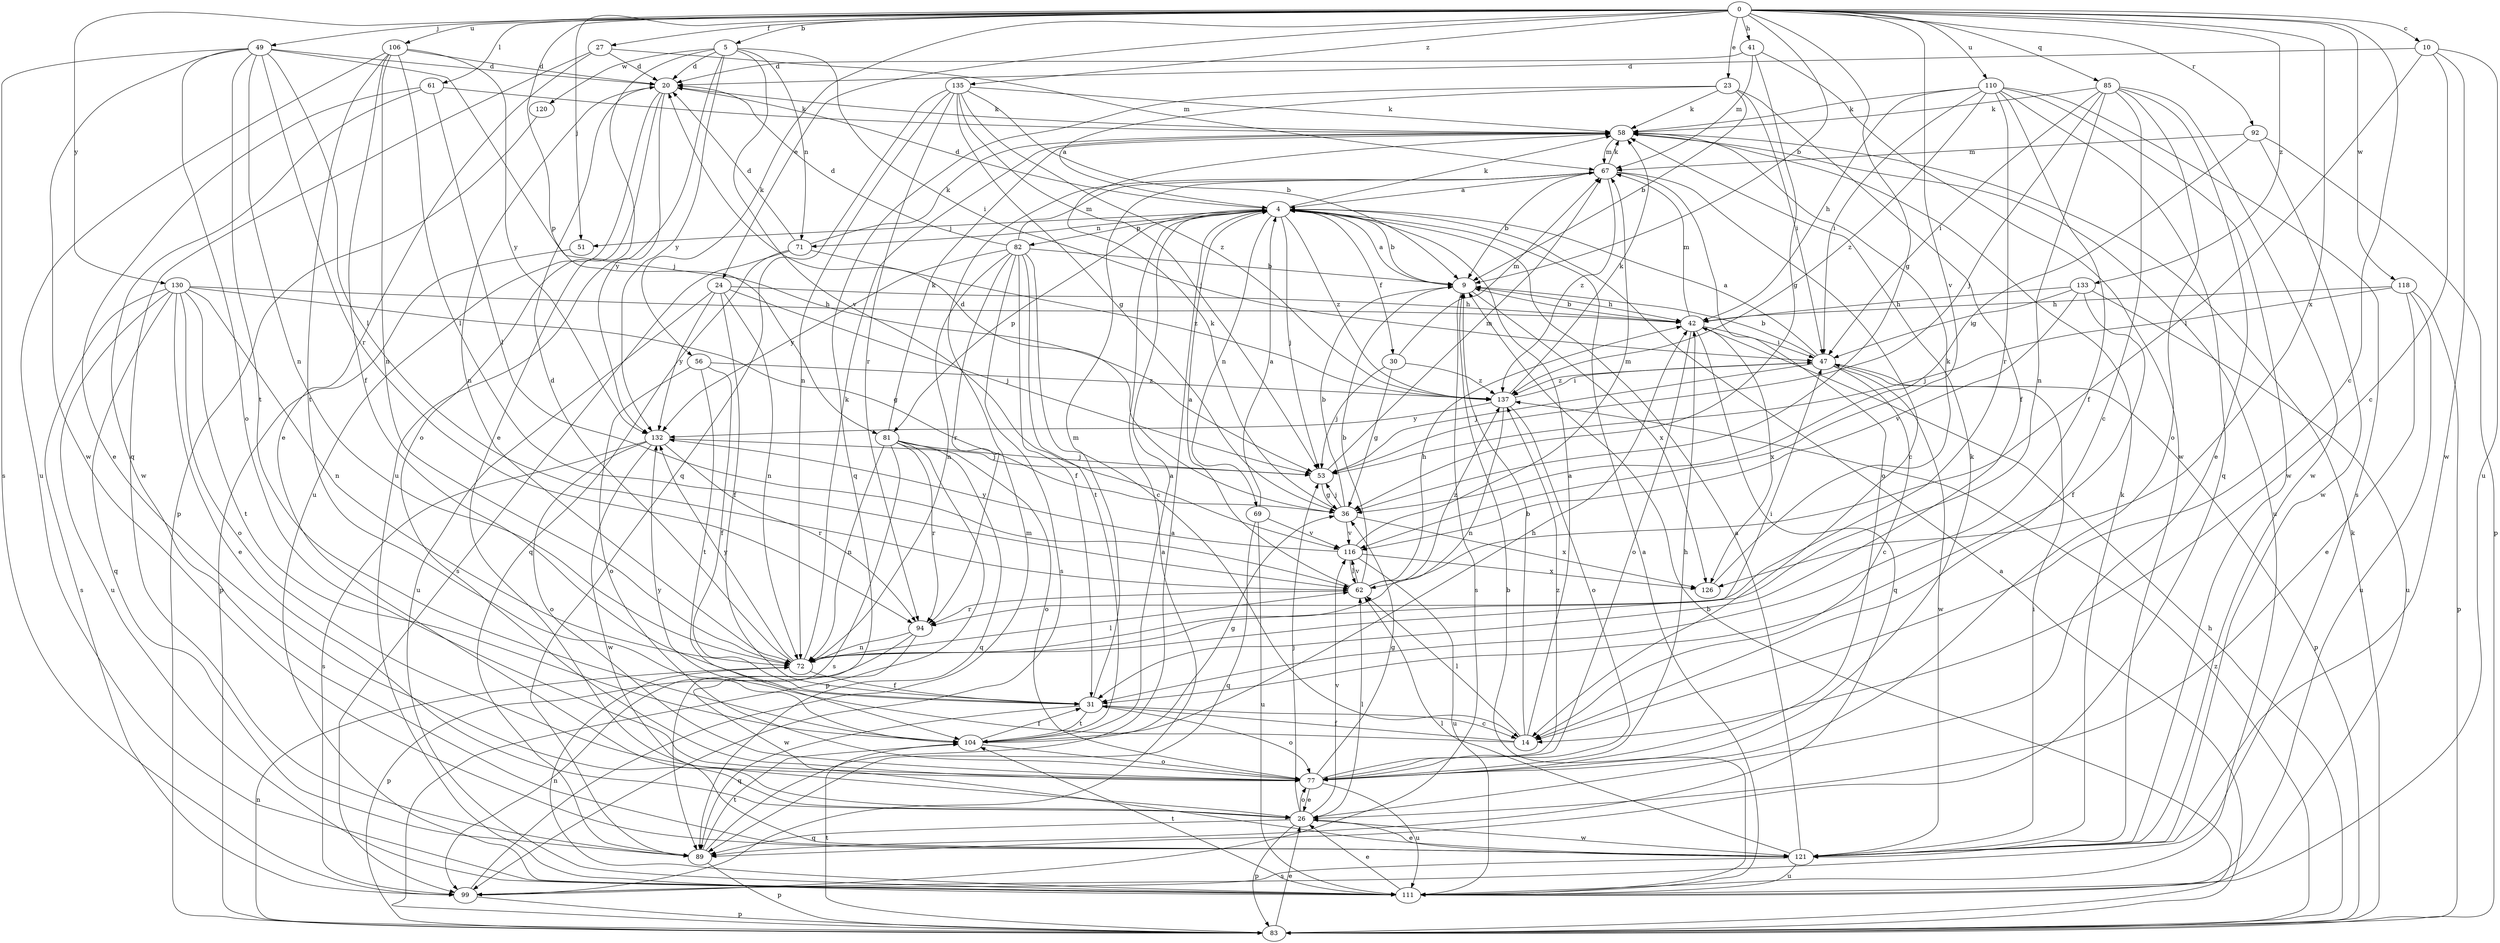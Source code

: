 strict digraph  {
0;
4;
5;
9;
10;
14;
20;
23;
24;
26;
27;
30;
31;
36;
41;
42;
47;
49;
51;
53;
56;
58;
61;
62;
67;
69;
71;
72;
77;
81;
82;
83;
85;
89;
92;
94;
99;
104;
106;
110;
111;
116;
118;
120;
121;
126;
130;
132;
133;
135;
137;
0 -> 5  [label=b];
0 -> 9  [label=b];
0 -> 10  [label=c];
0 -> 14  [label=c];
0 -> 23  [label=e];
0 -> 24  [label=e];
0 -> 27  [label=f];
0 -> 36  [label=g];
0 -> 41  [label=h];
0 -> 49  [label=j];
0 -> 51  [label=j];
0 -> 56  [label=k];
0 -> 61  [label=l];
0 -> 81  [label=p];
0 -> 85  [label=q];
0 -> 92  [label=r];
0 -> 106  [label=u];
0 -> 110  [label=u];
0 -> 116  [label=v];
0 -> 118  [label=w];
0 -> 126  [label=x];
0 -> 130  [label=y];
0 -> 133  [label=z];
0 -> 135  [label=z];
4 -> 9  [label=b];
4 -> 20  [label=d];
4 -> 30  [label=f];
4 -> 51  [label=j];
4 -> 53  [label=j];
4 -> 58  [label=k];
4 -> 69  [label=n];
4 -> 71  [label=n];
4 -> 81  [label=p];
4 -> 82  [label=p];
4 -> 137  [label=z];
5 -> 20  [label=d];
5 -> 26  [label=e];
5 -> 47  [label=i];
5 -> 71  [label=n];
5 -> 111  [label=u];
5 -> 116  [label=v];
5 -> 120  [label=w];
5 -> 132  [label=y];
9 -> 4  [label=a];
9 -> 42  [label=h];
9 -> 99  [label=s];
9 -> 126  [label=x];
10 -> 14  [label=c];
10 -> 20  [label=d];
10 -> 62  [label=l];
10 -> 111  [label=u];
10 -> 121  [label=w];
14 -> 4  [label=a];
14 -> 9  [label=b];
14 -> 31  [label=f];
14 -> 62  [label=l];
14 -> 132  [label=y];
20 -> 58  [label=k];
20 -> 72  [label=n];
20 -> 77  [label=o];
20 -> 111  [label=u];
20 -> 132  [label=y];
23 -> 4  [label=a];
23 -> 9  [label=b];
23 -> 31  [label=f];
23 -> 47  [label=i];
23 -> 58  [label=k];
23 -> 89  [label=q];
24 -> 31  [label=f];
24 -> 42  [label=h];
24 -> 53  [label=j];
24 -> 72  [label=n];
24 -> 111  [label=u];
24 -> 132  [label=y];
26 -> 53  [label=j];
26 -> 62  [label=l];
26 -> 77  [label=o];
26 -> 83  [label=p];
26 -> 89  [label=q];
26 -> 116  [label=v];
26 -> 121  [label=w];
27 -> 20  [label=d];
27 -> 26  [label=e];
27 -> 67  [label=m];
27 -> 89  [label=q];
30 -> 36  [label=g];
30 -> 53  [label=j];
30 -> 67  [label=m];
30 -> 137  [label=z];
31 -> 14  [label=c];
31 -> 67  [label=m];
31 -> 77  [label=o];
31 -> 89  [label=q];
31 -> 104  [label=t];
36 -> 9  [label=b];
36 -> 20  [label=d];
36 -> 53  [label=j];
36 -> 58  [label=k];
36 -> 116  [label=v];
36 -> 126  [label=x];
41 -> 20  [label=d];
41 -> 36  [label=g];
41 -> 67  [label=m];
41 -> 121  [label=w];
42 -> 9  [label=b];
42 -> 47  [label=i];
42 -> 67  [label=m];
42 -> 77  [label=o];
42 -> 89  [label=q];
42 -> 126  [label=x];
47 -> 4  [label=a];
47 -> 9  [label=b];
47 -> 14  [label=c];
47 -> 53  [label=j];
47 -> 83  [label=p];
47 -> 121  [label=w];
47 -> 137  [label=z];
49 -> 20  [label=d];
49 -> 53  [label=j];
49 -> 62  [label=l];
49 -> 72  [label=n];
49 -> 77  [label=o];
49 -> 94  [label=r];
49 -> 99  [label=s];
49 -> 104  [label=t];
49 -> 121  [label=w];
51 -> 83  [label=p];
53 -> 36  [label=g];
53 -> 67  [label=m];
56 -> 31  [label=f];
56 -> 77  [label=o];
56 -> 104  [label=t];
56 -> 137  [label=z];
58 -> 67  [label=m];
58 -> 111  [label=u];
61 -> 26  [label=e];
61 -> 58  [label=k];
61 -> 62  [label=l];
61 -> 121  [label=w];
62 -> 4  [label=a];
62 -> 9  [label=b];
62 -> 42  [label=h];
62 -> 94  [label=r];
62 -> 116  [label=v];
62 -> 137  [label=z];
67 -> 4  [label=a];
67 -> 9  [label=b];
67 -> 14  [label=c];
67 -> 58  [label=k];
67 -> 77  [label=o];
67 -> 137  [label=z];
69 -> 4  [label=a];
69 -> 89  [label=q];
69 -> 111  [label=u];
69 -> 116  [label=v];
71 -> 20  [label=d];
71 -> 58  [label=k];
71 -> 89  [label=q];
71 -> 99  [label=s];
71 -> 137  [label=z];
72 -> 20  [label=d];
72 -> 31  [label=f];
72 -> 47  [label=i];
72 -> 58  [label=k];
72 -> 62  [label=l];
72 -> 132  [label=y];
77 -> 26  [label=e];
77 -> 36  [label=g];
77 -> 42  [label=h];
77 -> 58  [label=k];
77 -> 111  [label=u];
77 -> 137  [label=z];
81 -> 53  [label=j];
81 -> 58  [label=k];
81 -> 72  [label=n];
81 -> 77  [label=o];
81 -> 83  [label=p];
81 -> 89  [label=q];
81 -> 94  [label=r];
81 -> 99  [label=s];
82 -> 9  [label=b];
82 -> 14  [label=c];
82 -> 20  [label=d];
82 -> 31  [label=f];
82 -> 67  [label=m];
82 -> 72  [label=n];
82 -> 94  [label=r];
82 -> 99  [label=s];
82 -> 104  [label=t];
82 -> 132  [label=y];
83 -> 4  [label=a];
83 -> 9  [label=b];
83 -> 26  [label=e];
83 -> 42  [label=h];
83 -> 58  [label=k];
83 -> 72  [label=n];
83 -> 104  [label=t];
83 -> 137  [label=z];
85 -> 14  [label=c];
85 -> 26  [label=e];
85 -> 47  [label=i];
85 -> 53  [label=j];
85 -> 58  [label=k];
85 -> 72  [label=n];
85 -> 77  [label=o];
85 -> 121  [label=w];
89 -> 4  [label=a];
89 -> 83  [label=p];
89 -> 104  [label=t];
92 -> 36  [label=g];
92 -> 67  [label=m];
92 -> 83  [label=p];
92 -> 121  [label=w];
94 -> 72  [label=n];
94 -> 83  [label=p];
94 -> 121  [label=w];
99 -> 4  [label=a];
99 -> 67  [label=m];
99 -> 83  [label=p];
104 -> 4  [label=a];
104 -> 31  [label=f];
104 -> 36  [label=g];
104 -> 42  [label=h];
104 -> 77  [label=o];
106 -> 20  [label=d];
106 -> 31  [label=f];
106 -> 62  [label=l];
106 -> 72  [label=n];
106 -> 104  [label=t];
106 -> 111  [label=u];
106 -> 132  [label=y];
110 -> 31  [label=f];
110 -> 42  [label=h];
110 -> 47  [label=i];
110 -> 58  [label=k];
110 -> 89  [label=q];
110 -> 94  [label=r];
110 -> 99  [label=s];
110 -> 121  [label=w];
110 -> 137  [label=z];
111 -> 4  [label=a];
111 -> 9  [label=b];
111 -> 26  [label=e];
111 -> 72  [label=n];
111 -> 104  [label=t];
116 -> 62  [label=l];
116 -> 67  [label=m];
116 -> 111  [label=u];
116 -> 126  [label=x];
116 -> 132  [label=y];
118 -> 26  [label=e];
118 -> 42  [label=h];
118 -> 53  [label=j];
118 -> 83  [label=p];
118 -> 111  [label=u];
120 -> 83  [label=p];
121 -> 4  [label=a];
121 -> 26  [label=e];
121 -> 47  [label=i];
121 -> 58  [label=k];
121 -> 62  [label=l];
121 -> 99  [label=s];
121 -> 111  [label=u];
126 -> 58  [label=k];
130 -> 26  [label=e];
130 -> 36  [label=g];
130 -> 42  [label=h];
130 -> 72  [label=n];
130 -> 77  [label=o];
130 -> 89  [label=q];
130 -> 99  [label=s];
130 -> 104  [label=t];
130 -> 111  [label=u];
132 -> 53  [label=j];
132 -> 77  [label=o];
132 -> 94  [label=r];
132 -> 99  [label=s];
132 -> 121  [label=w];
133 -> 31  [label=f];
133 -> 42  [label=h];
133 -> 47  [label=i];
133 -> 111  [label=u];
133 -> 116  [label=v];
135 -> 9  [label=b];
135 -> 36  [label=g];
135 -> 53  [label=j];
135 -> 58  [label=k];
135 -> 72  [label=n];
135 -> 89  [label=q];
135 -> 94  [label=r];
135 -> 137  [label=z];
137 -> 47  [label=i];
137 -> 58  [label=k];
137 -> 72  [label=n];
137 -> 77  [label=o];
137 -> 132  [label=y];
}
